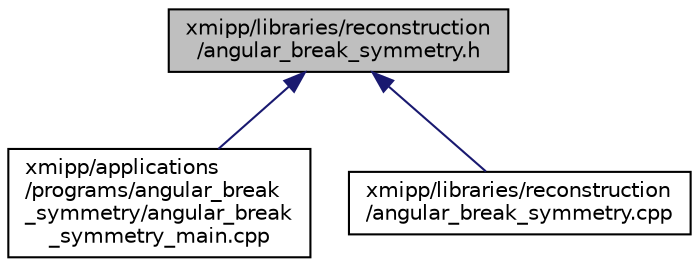 digraph "xmipp/libraries/reconstruction/angular_break_symmetry.h"
{
  edge [fontname="Helvetica",fontsize="10",labelfontname="Helvetica",labelfontsize="10"];
  node [fontname="Helvetica",fontsize="10",shape=record];
  Node45 [label="xmipp/libraries/reconstruction\l/angular_break_symmetry.h",height=0.2,width=0.4,color="black", fillcolor="grey75", style="filled", fontcolor="black"];
  Node45 -> Node46 [dir="back",color="midnightblue",fontsize="10",style="solid",fontname="Helvetica"];
  Node46 [label="xmipp/applications\l/programs/angular_break\l_symmetry/angular_break\l_symmetry_main.cpp",height=0.2,width=0.4,color="black", fillcolor="white", style="filled",URL="$angular__break__symmetry__main_8cpp.html"];
  Node45 -> Node47 [dir="back",color="midnightblue",fontsize="10",style="solid",fontname="Helvetica"];
  Node47 [label="xmipp/libraries/reconstruction\l/angular_break_symmetry.cpp",height=0.2,width=0.4,color="black", fillcolor="white", style="filled",URL="$angular__break__symmetry_8cpp.html"];
}
